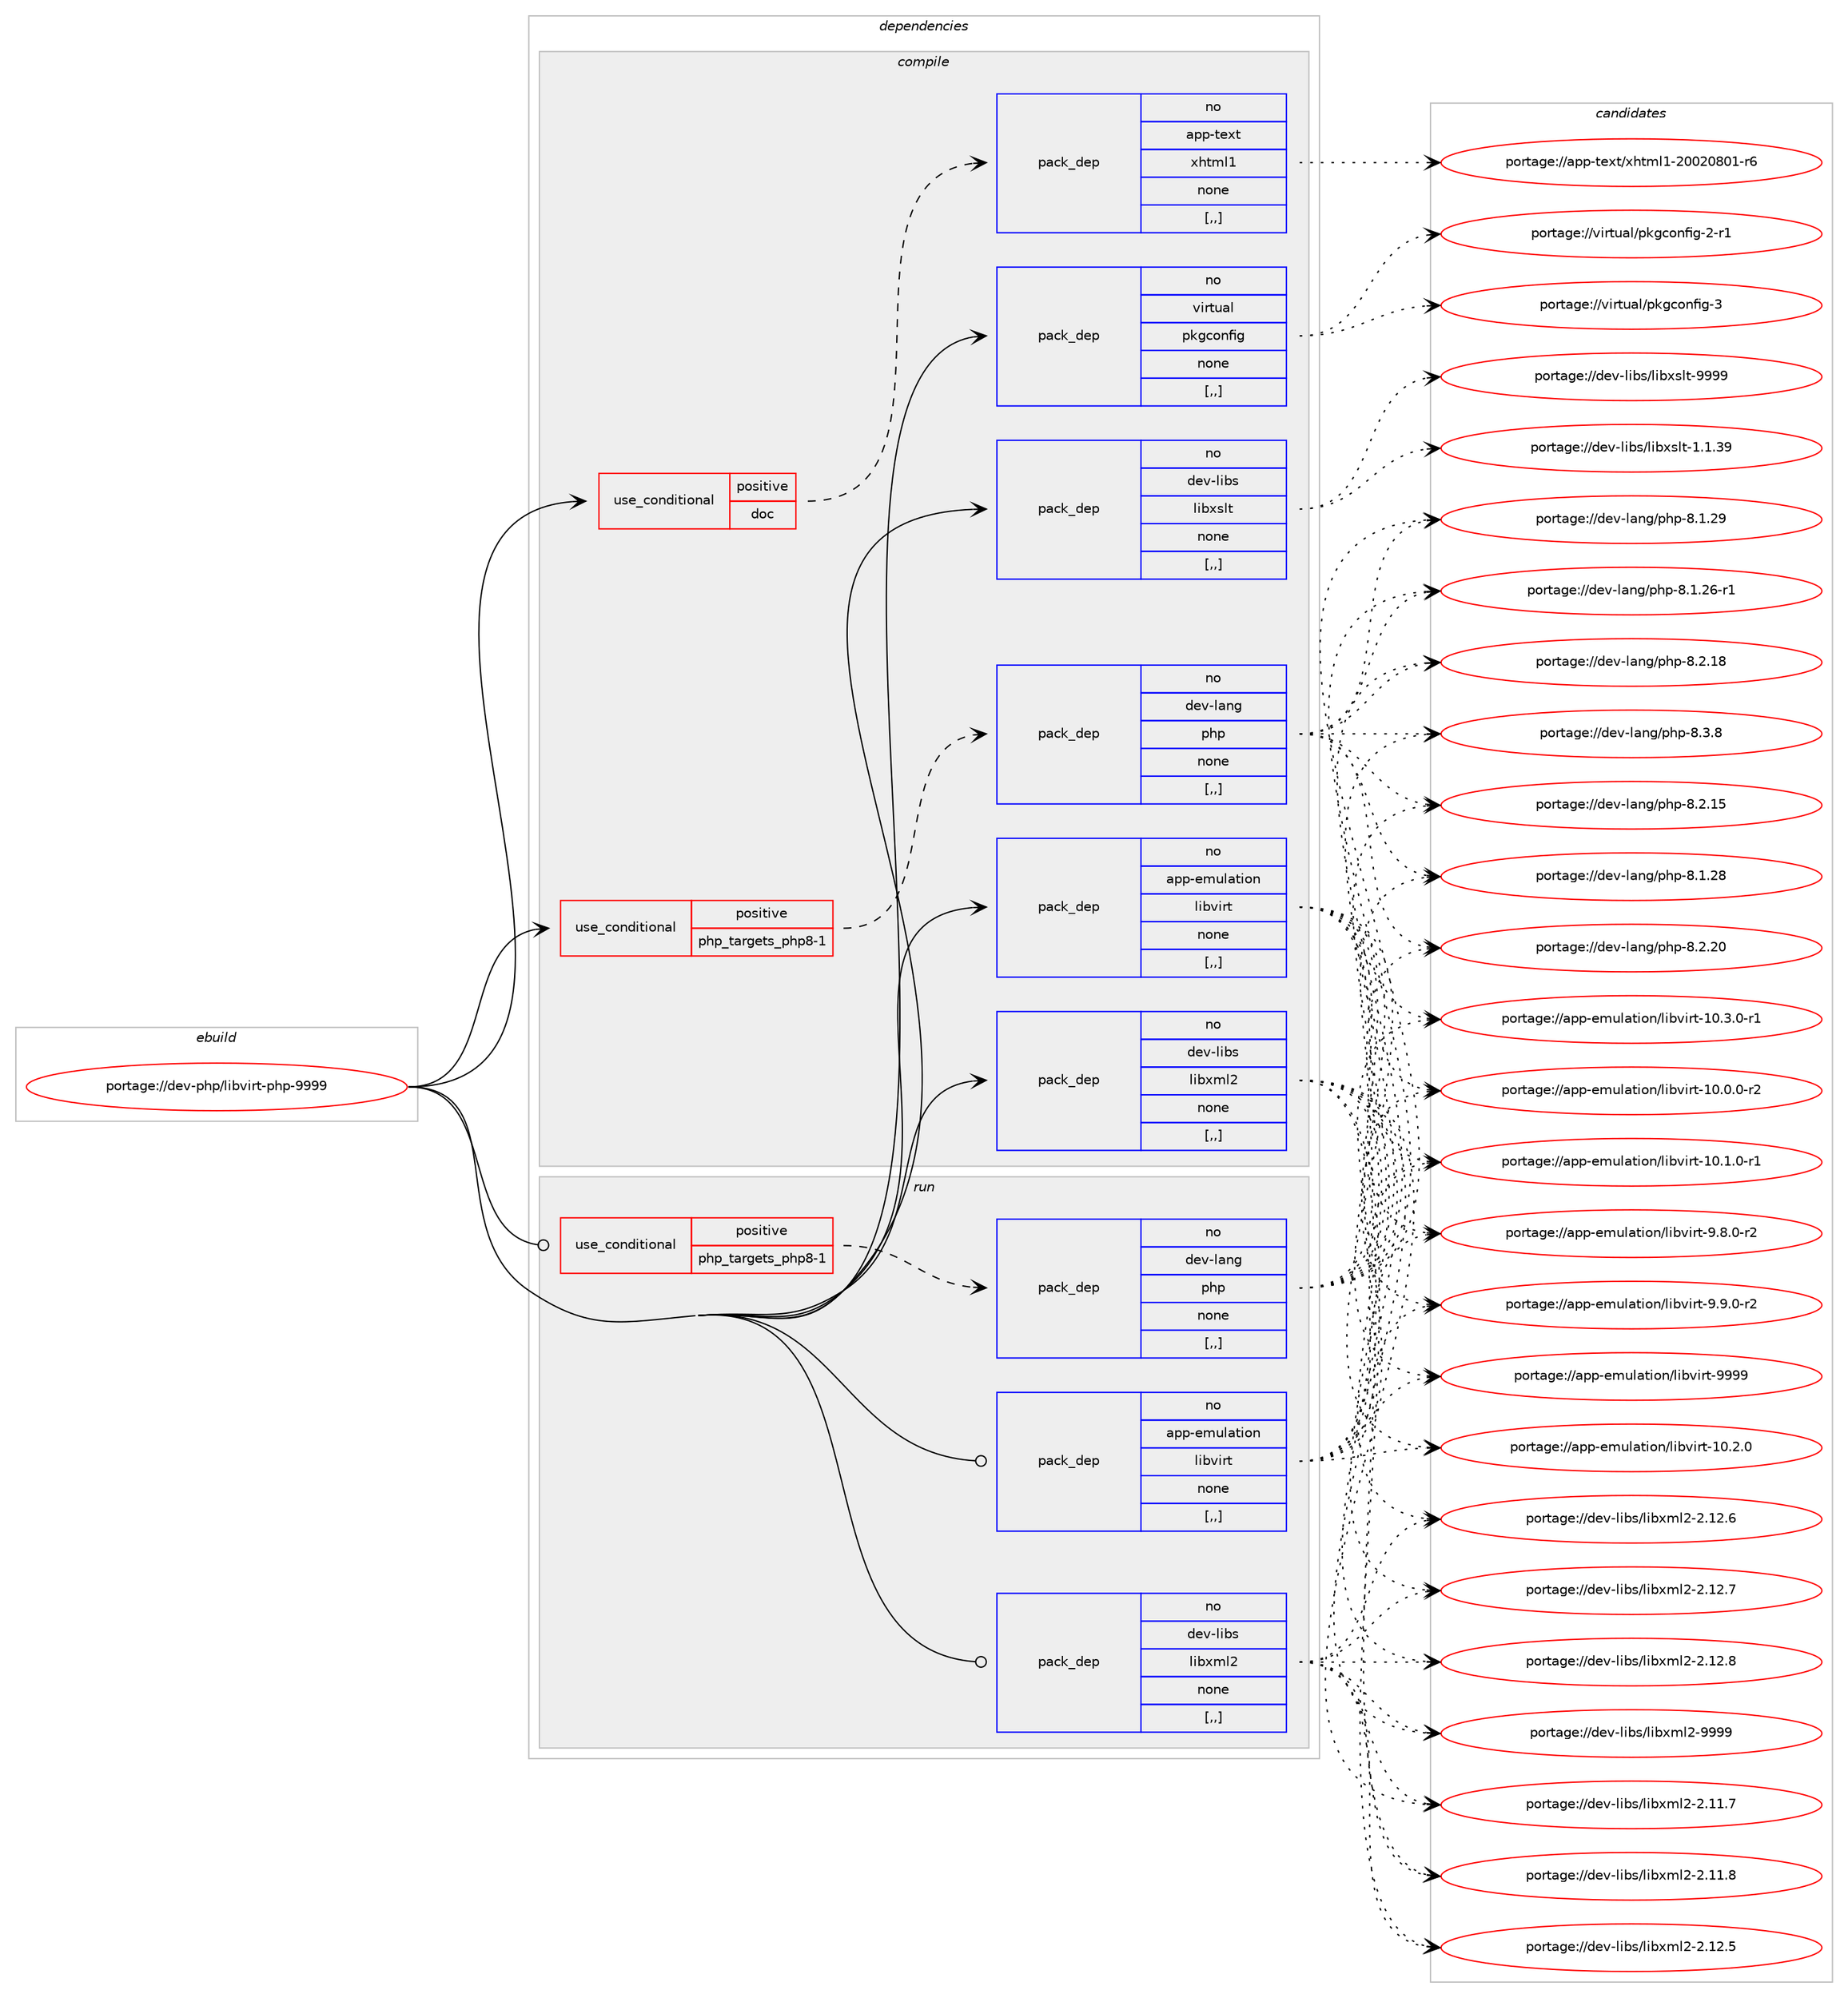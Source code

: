 digraph prolog {

# *************
# Graph options
# *************

newrank=true;
concentrate=true;
compound=true;
graph [rankdir=LR,fontname=Helvetica,fontsize=10,ranksep=1.5];#, ranksep=2.5, nodesep=0.2];
edge  [arrowhead=vee];
node  [fontname=Helvetica,fontsize=10];

# **********
# The ebuild
# **********

subgraph cluster_leftcol {
color=gray;
rank=same;
label=<<i>ebuild</i>>;
id [label="portage://dev-php/libvirt-php-9999", color=red, width=4, href="../dev-php/libvirt-php-9999.svg"];
}

# ****************
# The dependencies
# ****************

subgraph cluster_midcol {
color=gray;
label=<<i>dependencies</i>>;
subgraph cluster_compile {
fillcolor="#eeeeee";
style=filled;
label=<<i>compile</i>>;
subgraph cond29272 {
dependency136634 [label=<<TABLE BORDER="0" CELLBORDER="1" CELLSPACING="0" CELLPADDING="4"><TR><TD ROWSPAN="3" CELLPADDING="10">use_conditional</TD></TR><TR><TD>positive</TD></TR><TR><TD>doc</TD></TR></TABLE>>, shape=none, color=red];
subgraph pack106162 {
dependency136635 [label=<<TABLE BORDER="0" CELLBORDER="1" CELLSPACING="0" CELLPADDING="4" WIDTH="220"><TR><TD ROWSPAN="6" CELLPADDING="30">pack_dep</TD></TR><TR><TD WIDTH="110">no</TD></TR><TR><TD>app-text</TD></TR><TR><TD>xhtml1</TD></TR><TR><TD>none</TD></TR><TR><TD>[,,]</TD></TR></TABLE>>, shape=none, color=blue];
}
dependency136634:e -> dependency136635:w [weight=20,style="dashed",arrowhead="vee"];
}
id:e -> dependency136634:w [weight=20,style="solid",arrowhead="vee"];
subgraph cond29273 {
dependency136636 [label=<<TABLE BORDER="0" CELLBORDER="1" CELLSPACING="0" CELLPADDING="4"><TR><TD ROWSPAN="3" CELLPADDING="10">use_conditional</TD></TR><TR><TD>positive</TD></TR><TR><TD>php_targets_php8-1</TD></TR></TABLE>>, shape=none, color=red];
subgraph pack106163 {
dependency136637 [label=<<TABLE BORDER="0" CELLBORDER="1" CELLSPACING="0" CELLPADDING="4" WIDTH="220"><TR><TD ROWSPAN="6" CELLPADDING="30">pack_dep</TD></TR><TR><TD WIDTH="110">no</TD></TR><TR><TD>dev-lang</TD></TR><TR><TD>php</TD></TR><TR><TD>none</TD></TR><TR><TD>[,,]</TD></TR></TABLE>>, shape=none, color=blue];
}
dependency136636:e -> dependency136637:w [weight=20,style="dashed",arrowhead="vee"];
}
id:e -> dependency136636:w [weight=20,style="solid",arrowhead="vee"];
subgraph pack106164 {
dependency136638 [label=<<TABLE BORDER="0" CELLBORDER="1" CELLSPACING="0" CELLPADDING="4" WIDTH="220"><TR><TD ROWSPAN="6" CELLPADDING="30">pack_dep</TD></TR><TR><TD WIDTH="110">no</TD></TR><TR><TD>app-emulation</TD></TR><TR><TD>libvirt</TD></TR><TR><TD>none</TD></TR><TR><TD>[,,]</TD></TR></TABLE>>, shape=none, color=blue];
}
id:e -> dependency136638:w [weight=20,style="solid",arrowhead="vee"];
subgraph pack106165 {
dependency136639 [label=<<TABLE BORDER="0" CELLBORDER="1" CELLSPACING="0" CELLPADDING="4" WIDTH="220"><TR><TD ROWSPAN="6" CELLPADDING="30">pack_dep</TD></TR><TR><TD WIDTH="110">no</TD></TR><TR><TD>dev-libs</TD></TR><TR><TD>libxml2</TD></TR><TR><TD>none</TD></TR><TR><TD>[,,]</TD></TR></TABLE>>, shape=none, color=blue];
}
id:e -> dependency136639:w [weight=20,style="solid",arrowhead="vee"];
subgraph pack106166 {
dependency136640 [label=<<TABLE BORDER="0" CELLBORDER="1" CELLSPACING="0" CELLPADDING="4" WIDTH="220"><TR><TD ROWSPAN="6" CELLPADDING="30">pack_dep</TD></TR><TR><TD WIDTH="110">no</TD></TR><TR><TD>dev-libs</TD></TR><TR><TD>libxslt</TD></TR><TR><TD>none</TD></TR><TR><TD>[,,]</TD></TR></TABLE>>, shape=none, color=blue];
}
id:e -> dependency136640:w [weight=20,style="solid",arrowhead="vee"];
subgraph pack106167 {
dependency136641 [label=<<TABLE BORDER="0" CELLBORDER="1" CELLSPACING="0" CELLPADDING="4" WIDTH="220"><TR><TD ROWSPAN="6" CELLPADDING="30">pack_dep</TD></TR><TR><TD WIDTH="110">no</TD></TR><TR><TD>virtual</TD></TR><TR><TD>pkgconfig</TD></TR><TR><TD>none</TD></TR><TR><TD>[,,]</TD></TR></TABLE>>, shape=none, color=blue];
}
id:e -> dependency136641:w [weight=20,style="solid",arrowhead="vee"];
}
subgraph cluster_compileandrun {
fillcolor="#eeeeee";
style=filled;
label=<<i>compile and run</i>>;
}
subgraph cluster_run {
fillcolor="#eeeeee";
style=filled;
label=<<i>run</i>>;
subgraph cond29274 {
dependency136642 [label=<<TABLE BORDER="0" CELLBORDER="1" CELLSPACING="0" CELLPADDING="4"><TR><TD ROWSPAN="3" CELLPADDING="10">use_conditional</TD></TR><TR><TD>positive</TD></TR><TR><TD>php_targets_php8-1</TD></TR></TABLE>>, shape=none, color=red];
subgraph pack106168 {
dependency136643 [label=<<TABLE BORDER="0" CELLBORDER="1" CELLSPACING="0" CELLPADDING="4" WIDTH="220"><TR><TD ROWSPAN="6" CELLPADDING="30">pack_dep</TD></TR><TR><TD WIDTH="110">no</TD></TR><TR><TD>dev-lang</TD></TR><TR><TD>php</TD></TR><TR><TD>none</TD></TR><TR><TD>[,,]</TD></TR></TABLE>>, shape=none, color=blue];
}
dependency136642:e -> dependency136643:w [weight=20,style="dashed",arrowhead="vee"];
}
id:e -> dependency136642:w [weight=20,style="solid",arrowhead="odot"];
subgraph pack106169 {
dependency136644 [label=<<TABLE BORDER="0" CELLBORDER="1" CELLSPACING="0" CELLPADDING="4" WIDTH="220"><TR><TD ROWSPAN="6" CELLPADDING="30">pack_dep</TD></TR><TR><TD WIDTH="110">no</TD></TR><TR><TD>app-emulation</TD></TR><TR><TD>libvirt</TD></TR><TR><TD>none</TD></TR><TR><TD>[,,]</TD></TR></TABLE>>, shape=none, color=blue];
}
id:e -> dependency136644:w [weight=20,style="solid",arrowhead="odot"];
subgraph pack106170 {
dependency136645 [label=<<TABLE BORDER="0" CELLBORDER="1" CELLSPACING="0" CELLPADDING="4" WIDTH="220"><TR><TD ROWSPAN="6" CELLPADDING="30">pack_dep</TD></TR><TR><TD WIDTH="110">no</TD></TR><TR><TD>dev-libs</TD></TR><TR><TD>libxml2</TD></TR><TR><TD>none</TD></TR><TR><TD>[,,]</TD></TR></TABLE>>, shape=none, color=blue];
}
id:e -> dependency136645:w [weight=20,style="solid",arrowhead="odot"];
}
}

# **************
# The candidates
# **************

subgraph cluster_choices {
rank=same;
color=gray;
label=<<i>candidates</i>>;

subgraph choice106162 {
color=black;
nodesep=1;
choice971121124511610112011647120104116109108494550484850485648494511454 [label="portage://app-text/xhtml1-20020801-r6", color=red, width=4,href="../app-text/xhtml1-20020801-r6.svg"];
dependency136635:e -> choice971121124511610112011647120104116109108494550484850485648494511454:w [style=dotted,weight="100"];
}
subgraph choice106163 {
color=black;
nodesep=1;
choice100101118451089711010347112104112455646494650544511449 [label="portage://dev-lang/php-8.1.26-r1", color=red, width=4,href="../dev-lang/php-8.1.26-r1.svg"];
choice10010111845108971101034711210411245564649465056 [label="portage://dev-lang/php-8.1.28", color=red, width=4,href="../dev-lang/php-8.1.28.svg"];
choice10010111845108971101034711210411245564649465057 [label="portage://dev-lang/php-8.1.29", color=red, width=4,href="../dev-lang/php-8.1.29.svg"];
choice10010111845108971101034711210411245564650464953 [label="portage://dev-lang/php-8.2.15", color=red, width=4,href="../dev-lang/php-8.2.15.svg"];
choice10010111845108971101034711210411245564650464956 [label="portage://dev-lang/php-8.2.18", color=red, width=4,href="../dev-lang/php-8.2.18.svg"];
choice10010111845108971101034711210411245564650465048 [label="portage://dev-lang/php-8.2.20", color=red, width=4,href="../dev-lang/php-8.2.20.svg"];
choice100101118451089711010347112104112455646514656 [label="portage://dev-lang/php-8.3.8", color=red, width=4,href="../dev-lang/php-8.3.8.svg"];
dependency136637:e -> choice100101118451089711010347112104112455646494650544511449:w [style=dotted,weight="100"];
dependency136637:e -> choice10010111845108971101034711210411245564649465056:w [style=dotted,weight="100"];
dependency136637:e -> choice10010111845108971101034711210411245564649465057:w [style=dotted,weight="100"];
dependency136637:e -> choice10010111845108971101034711210411245564650464953:w [style=dotted,weight="100"];
dependency136637:e -> choice10010111845108971101034711210411245564650464956:w [style=dotted,weight="100"];
dependency136637:e -> choice10010111845108971101034711210411245564650465048:w [style=dotted,weight="100"];
dependency136637:e -> choice100101118451089711010347112104112455646514656:w [style=dotted,weight="100"];
}
subgraph choice106164 {
color=black;
nodesep=1;
choice9711211245101109117108971161051111104710810598118105114116454948464846484511450 [label="portage://app-emulation/libvirt-10.0.0-r2", color=red, width=4,href="../app-emulation/libvirt-10.0.0-r2.svg"];
choice9711211245101109117108971161051111104710810598118105114116454948464946484511449 [label="portage://app-emulation/libvirt-10.1.0-r1", color=red, width=4,href="../app-emulation/libvirt-10.1.0-r1.svg"];
choice971121124510110911710897116105111110471081059811810511411645494846504648 [label="portage://app-emulation/libvirt-10.2.0", color=red, width=4,href="../app-emulation/libvirt-10.2.0.svg"];
choice9711211245101109117108971161051111104710810598118105114116454948465146484511449 [label="portage://app-emulation/libvirt-10.3.0-r1", color=red, width=4,href="../app-emulation/libvirt-10.3.0-r1.svg"];
choice97112112451011091171089711610511111047108105981181051141164557465646484511450 [label="portage://app-emulation/libvirt-9.8.0-r2", color=red, width=4,href="../app-emulation/libvirt-9.8.0-r2.svg"];
choice97112112451011091171089711610511111047108105981181051141164557465746484511450 [label="portage://app-emulation/libvirt-9.9.0-r2", color=red, width=4,href="../app-emulation/libvirt-9.9.0-r2.svg"];
choice97112112451011091171089711610511111047108105981181051141164557575757 [label="portage://app-emulation/libvirt-9999", color=red, width=4,href="../app-emulation/libvirt-9999.svg"];
dependency136638:e -> choice9711211245101109117108971161051111104710810598118105114116454948464846484511450:w [style=dotted,weight="100"];
dependency136638:e -> choice9711211245101109117108971161051111104710810598118105114116454948464946484511449:w [style=dotted,weight="100"];
dependency136638:e -> choice971121124510110911710897116105111110471081059811810511411645494846504648:w [style=dotted,weight="100"];
dependency136638:e -> choice9711211245101109117108971161051111104710810598118105114116454948465146484511449:w [style=dotted,weight="100"];
dependency136638:e -> choice97112112451011091171089711610511111047108105981181051141164557465646484511450:w [style=dotted,weight="100"];
dependency136638:e -> choice97112112451011091171089711610511111047108105981181051141164557465746484511450:w [style=dotted,weight="100"];
dependency136638:e -> choice97112112451011091171089711610511111047108105981181051141164557575757:w [style=dotted,weight="100"];
}
subgraph choice106165 {
color=black;
nodesep=1;
choice100101118451081059811547108105981201091085045504649494655 [label="portage://dev-libs/libxml2-2.11.7", color=red, width=4,href="../dev-libs/libxml2-2.11.7.svg"];
choice100101118451081059811547108105981201091085045504649494656 [label="portage://dev-libs/libxml2-2.11.8", color=red, width=4,href="../dev-libs/libxml2-2.11.8.svg"];
choice100101118451081059811547108105981201091085045504649504653 [label="portage://dev-libs/libxml2-2.12.5", color=red, width=4,href="../dev-libs/libxml2-2.12.5.svg"];
choice100101118451081059811547108105981201091085045504649504654 [label="portage://dev-libs/libxml2-2.12.6", color=red, width=4,href="../dev-libs/libxml2-2.12.6.svg"];
choice100101118451081059811547108105981201091085045504649504655 [label="portage://dev-libs/libxml2-2.12.7", color=red, width=4,href="../dev-libs/libxml2-2.12.7.svg"];
choice100101118451081059811547108105981201091085045504649504656 [label="portage://dev-libs/libxml2-2.12.8", color=red, width=4,href="../dev-libs/libxml2-2.12.8.svg"];
choice10010111845108105981154710810598120109108504557575757 [label="portage://dev-libs/libxml2-9999", color=red, width=4,href="../dev-libs/libxml2-9999.svg"];
dependency136639:e -> choice100101118451081059811547108105981201091085045504649494655:w [style=dotted,weight="100"];
dependency136639:e -> choice100101118451081059811547108105981201091085045504649494656:w [style=dotted,weight="100"];
dependency136639:e -> choice100101118451081059811547108105981201091085045504649504653:w [style=dotted,weight="100"];
dependency136639:e -> choice100101118451081059811547108105981201091085045504649504654:w [style=dotted,weight="100"];
dependency136639:e -> choice100101118451081059811547108105981201091085045504649504655:w [style=dotted,weight="100"];
dependency136639:e -> choice100101118451081059811547108105981201091085045504649504656:w [style=dotted,weight="100"];
dependency136639:e -> choice10010111845108105981154710810598120109108504557575757:w [style=dotted,weight="100"];
}
subgraph choice106166 {
color=black;
nodesep=1;
choice1001011184510810598115471081059812011510811645494649465157 [label="portage://dev-libs/libxslt-1.1.39", color=red, width=4,href="../dev-libs/libxslt-1.1.39.svg"];
choice100101118451081059811547108105981201151081164557575757 [label="portage://dev-libs/libxslt-9999", color=red, width=4,href="../dev-libs/libxslt-9999.svg"];
dependency136640:e -> choice1001011184510810598115471081059812011510811645494649465157:w [style=dotted,weight="100"];
dependency136640:e -> choice100101118451081059811547108105981201151081164557575757:w [style=dotted,weight="100"];
}
subgraph choice106167 {
color=black;
nodesep=1;
choice11810511411611797108471121071039911111010210510345504511449 [label="portage://virtual/pkgconfig-2-r1", color=red, width=4,href="../virtual/pkgconfig-2-r1.svg"];
choice1181051141161179710847112107103991111101021051034551 [label="portage://virtual/pkgconfig-3", color=red, width=4,href="../virtual/pkgconfig-3.svg"];
dependency136641:e -> choice11810511411611797108471121071039911111010210510345504511449:w [style=dotted,weight="100"];
dependency136641:e -> choice1181051141161179710847112107103991111101021051034551:w [style=dotted,weight="100"];
}
subgraph choice106168 {
color=black;
nodesep=1;
choice100101118451089711010347112104112455646494650544511449 [label="portage://dev-lang/php-8.1.26-r1", color=red, width=4,href="../dev-lang/php-8.1.26-r1.svg"];
choice10010111845108971101034711210411245564649465056 [label="portage://dev-lang/php-8.1.28", color=red, width=4,href="../dev-lang/php-8.1.28.svg"];
choice10010111845108971101034711210411245564649465057 [label="portage://dev-lang/php-8.1.29", color=red, width=4,href="../dev-lang/php-8.1.29.svg"];
choice10010111845108971101034711210411245564650464953 [label="portage://dev-lang/php-8.2.15", color=red, width=4,href="../dev-lang/php-8.2.15.svg"];
choice10010111845108971101034711210411245564650464956 [label="portage://dev-lang/php-8.2.18", color=red, width=4,href="../dev-lang/php-8.2.18.svg"];
choice10010111845108971101034711210411245564650465048 [label="portage://dev-lang/php-8.2.20", color=red, width=4,href="../dev-lang/php-8.2.20.svg"];
choice100101118451089711010347112104112455646514656 [label="portage://dev-lang/php-8.3.8", color=red, width=4,href="../dev-lang/php-8.3.8.svg"];
dependency136643:e -> choice100101118451089711010347112104112455646494650544511449:w [style=dotted,weight="100"];
dependency136643:e -> choice10010111845108971101034711210411245564649465056:w [style=dotted,weight="100"];
dependency136643:e -> choice10010111845108971101034711210411245564649465057:w [style=dotted,weight="100"];
dependency136643:e -> choice10010111845108971101034711210411245564650464953:w [style=dotted,weight="100"];
dependency136643:e -> choice10010111845108971101034711210411245564650464956:w [style=dotted,weight="100"];
dependency136643:e -> choice10010111845108971101034711210411245564650465048:w [style=dotted,weight="100"];
dependency136643:e -> choice100101118451089711010347112104112455646514656:w [style=dotted,weight="100"];
}
subgraph choice106169 {
color=black;
nodesep=1;
choice9711211245101109117108971161051111104710810598118105114116454948464846484511450 [label="portage://app-emulation/libvirt-10.0.0-r2", color=red, width=4,href="../app-emulation/libvirt-10.0.0-r2.svg"];
choice9711211245101109117108971161051111104710810598118105114116454948464946484511449 [label="portage://app-emulation/libvirt-10.1.0-r1", color=red, width=4,href="../app-emulation/libvirt-10.1.0-r1.svg"];
choice971121124510110911710897116105111110471081059811810511411645494846504648 [label="portage://app-emulation/libvirt-10.2.0", color=red, width=4,href="../app-emulation/libvirt-10.2.0.svg"];
choice9711211245101109117108971161051111104710810598118105114116454948465146484511449 [label="portage://app-emulation/libvirt-10.3.0-r1", color=red, width=4,href="../app-emulation/libvirt-10.3.0-r1.svg"];
choice97112112451011091171089711610511111047108105981181051141164557465646484511450 [label="portage://app-emulation/libvirt-9.8.0-r2", color=red, width=4,href="../app-emulation/libvirt-9.8.0-r2.svg"];
choice97112112451011091171089711610511111047108105981181051141164557465746484511450 [label="portage://app-emulation/libvirt-9.9.0-r2", color=red, width=4,href="../app-emulation/libvirt-9.9.0-r2.svg"];
choice97112112451011091171089711610511111047108105981181051141164557575757 [label="portage://app-emulation/libvirt-9999", color=red, width=4,href="../app-emulation/libvirt-9999.svg"];
dependency136644:e -> choice9711211245101109117108971161051111104710810598118105114116454948464846484511450:w [style=dotted,weight="100"];
dependency136644:e -> choice9711211245101109117108971161051111104710810598118105114116454948464946484511449:w [style=dotted,weight="100"];
dependency136644:e -> choice971121124510110911710897116105111110471081059811810511411645494846504648:w [style=dotted,weight="100"];
dependency136644:e -> choice9711211245101109117108971161051111104710810598118105114116454948465146484511449:w [style=dotted,weight="100"];
dependency136644:e -> choice97112112451011091171089711610511111047108105981181051141164557465646484511450:w [style=dotted,weight="100"];
dependency136644:e -> choice97112112451011091171089711610511111047108105981181051141164557465746484511450:w [style=dotted,weight="100"];
dependency136644:e -> choice97112112451011091171089711610511111047108105981181051141164557575757:w [style=dotted,weight="100"];
}
subgraph choice106170 {
color=black;
nodesep=1;
choice100101118451081059811547108105981201091085045504649494655 [label="portage://dev-libs/libxml2-2.11.7", color=red, width=4,href="../dev-libs/libxml2-2.11.7.svg"];
choice100101118451081059811547108105981201091085045504649494656 [label="portage://dev-libs/libxml2-2.11.8", color=red, width=4,href="../dev-libs/libxml2-2.11.8.svg"];
choice100101118451081059811547108105981201091085045504649504653 [label="portage://dev-libs/libxml2-2.12.5", color=red, width=4,href="../dev-libs/libxml2-2.12.5.svg"];
choice100101118451081059811547108105981201091085045504649504654 [label="portage://dev-libs/libxml2-2.12.6", color=red, width=4,href="../dev-libs/libxml2-2.12.6.svg"];
choice100101118451081059811547108105981201091085045504649504655 [label="portage://dev-libs/libxml2-2.12.7", color=red, width=4,href="../dev-libs/libxml2-2.12.7.svg"];
choice100101118451081059811547108105981201091085045504649504656 [label="portage://dev-libs/libxml2-2.12.8", color=red, width=4,href="../dev-libs/libxml2-2.12.8.svg"];
choice10010111845108105981154710810598120109108504557575757 [label="portage://dev-libs/libxml2-9999", color=red, width=4,href="../dev-libs/libxml2-9999.svg"];
dependency136645:e -> choice100101118451081059811547108105981201091085045504649494655:w [style=dotted,weight="100"];
dependency136645:e -> choice100101118451081059811547108105981201091085045504649494656:w [style=dotted,weight="100"];
dependency136645:e -> choice100101118451081059811547108105981201091085045504649504653:w [style=dotted,weight="100"];
dependency136645:e -> choice100101118451081059811547108105981201091085045504649504654:w [style=dotted,weight="100"];
dependency136645:e -> choice100101118451081059811547108105981201091085045504649504655:w [style=dotted,weight="100"];
dependency136645:e -> choice100101118451081059811547108105981201091085045504649504656:w [style=dotted,weight="100"];
dependency136645:e -> choice10010111845108105981154710810598120109108504557575757:w [style=dotted,weight="100"];
}
}

}
